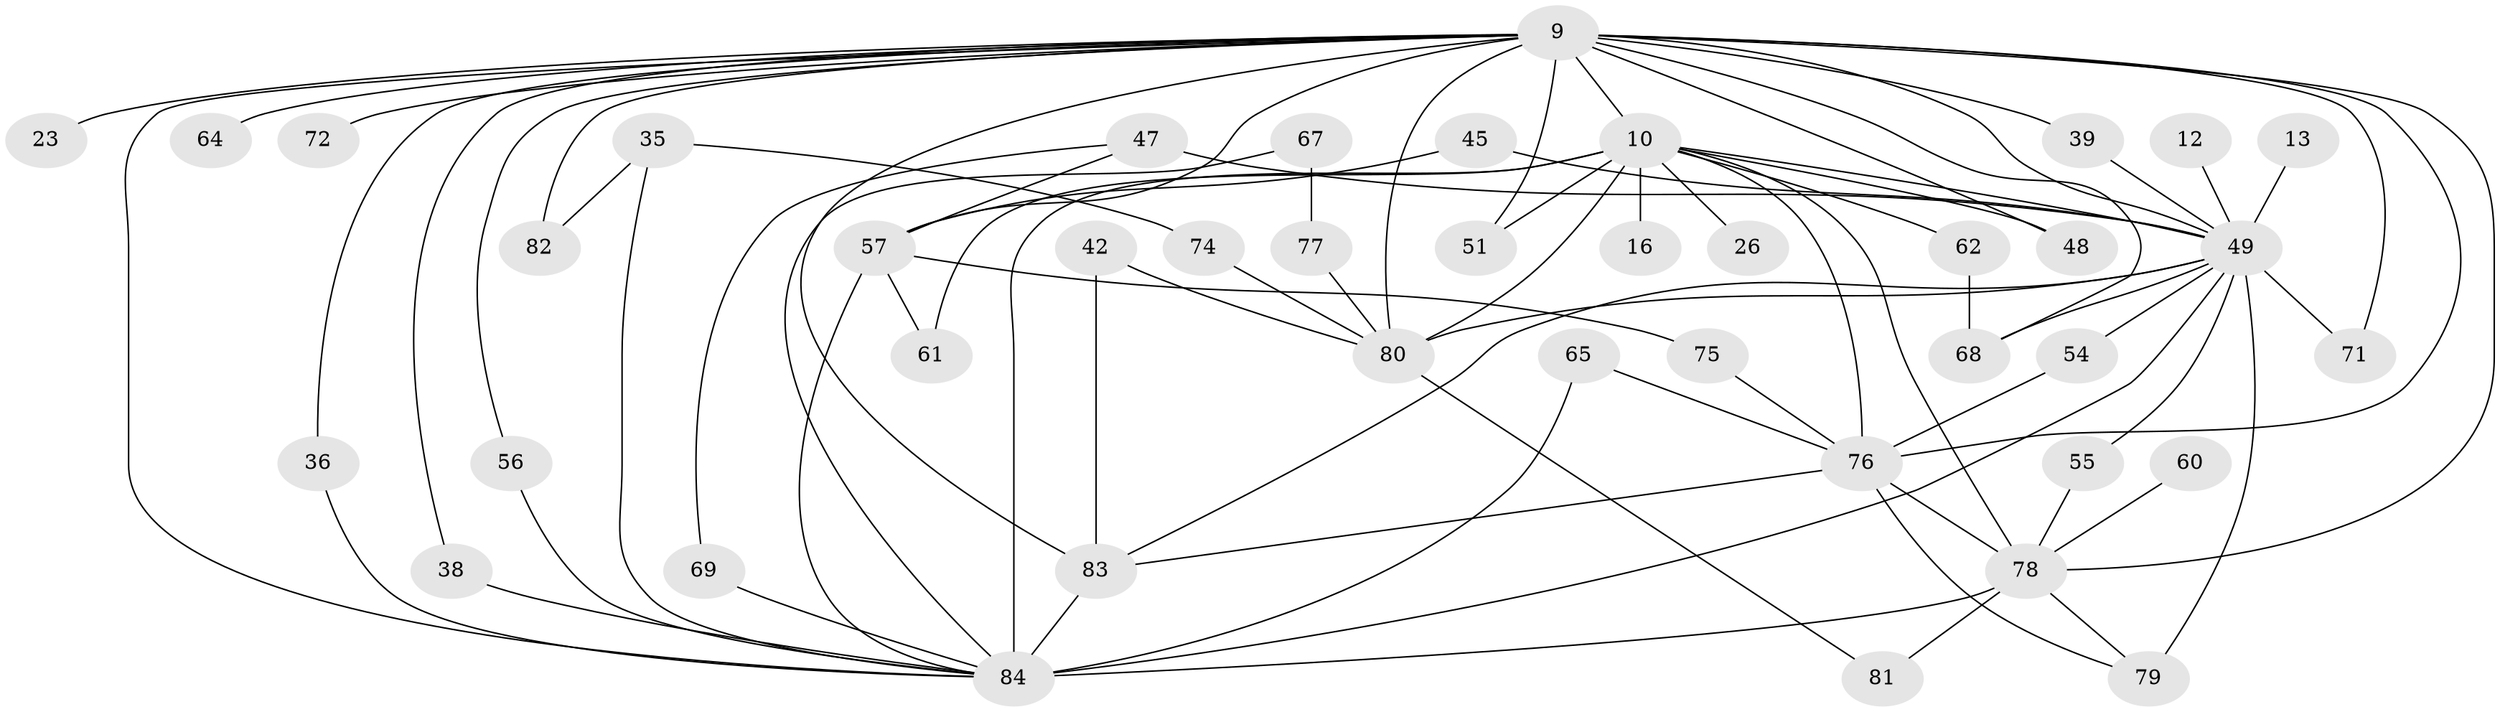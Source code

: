 // original degree distribution, {22: 0.011904761904761904, 16: 0.011904761904761904, 19: 0.011904761904761904, 12: 0.023809523809523808, 18: 0.011904761904761904, 26: 0.023809523809523808, 13: 0.023809523809523808, 10: 0.023809523809523808, 2: 0.5714285714285714, 4: 0.11904761904761904, 3: 0.14285714285714285, 9: 0.011904761904761904, 8: 0.011904761904761904}
// Generated by graph-tools (version 1.1) at 2025/45/03/09/25 04:45:22]
// undirected, 42 vertices, 78 edges
graph export_dot {
graph [start="1"]
  node [color=gray90,style=filled];
  9 [super="+6"];
  10 [super="+7+8"];
  12;
  13;
  16;
  23;
  26;
  35;
  36;
  38;
  39;
  42;
  45;
  47 [super="+37+24"];
  48;
  49 [super="+5"];
  51;
  54;
  55;
  56;
  57 [super="+50+53"];
  60;
  61;
  62;
  64;
  65;
  67;
  68 [super="+46"];
  69;
  71;
  72;
  74;
  75;
  76 [super="+31+30+59"];
  77;
  78 [super="+19+58+22"];
  79 [super="+17"];
  80 [super="+20+63+41+73"];
  81;
  82;
  83 [super="+70"];
  84 [super="+32+3"];
  9 -- 10 [weight=8];
  9 -- 23 [weight=2];
  9 -- 38;
  9 -- 48;
  9 -- 56;
  9 -- 64 [weight=2];
  9 -- 72 [weight=2];
  9 -- 76 [weight=6];
  9 -- 82;
  9 -- 83 [weight=2];
  9 -- 84 [weight=5];
  9 -- 68 [weight=2];
  9 -- 71;
  9 -- 36;
  9 -- 39;
  9 -- 51;
  9 -- 57 [weight=3];
  9 -- 80 [weight=4];
  9 -- 78;
  9 -- 49 [weight=4];
  10 -- 16 [weight=2];
  10 -- 26 [weight=2];
  10 -- 49 [weight=9];
  10 -- 80;
  10 -- 76 [weight=2];
  10 -- 78 [weight=2];
  10 -- 48;
  10 -- 51;
  10 -- 61;
  10 -- 62;
  10 -- 84 [weight=8];
  12 -- 49;
  13 -- 49 [weight=2];
  35 -- 74;
  35 -- 82;
  35 -- 84 [weight=2];
  36 -- 84;
  38 -- 84;
  39 -- 49;
  42 -- 80;
  42 -- 83;
  45 -- 57;
  45 -- 49;
  47 -- 69;
  47 -- 57;
  47 -- 49 [weight=4];
  49 -- 68;
  49 -- 71;
  49 -- 79 [weight=2];
  49 -- 80 [weight=2];
  49 -- 83 [weight=2];
  49 -- 84 [weight=5];
  49 -- 54;
  49 -- 55;
  54 -- 76;
  55 -- 78;
  56 -- 84;
  57 -- 61;
  57 -- 75;
  57 -- 84;
  60 -- 78;
  62 -- 68;
  65 -- 76;
  65 -- 84;
  67 -- 77;
  67 -- 84 [weight=2];
  69 -- 84;
  74 -- 80;
  75 -- 76;
  76 -- 78 [weight=2];
  76 -- 79;
  76 -- 83;
  77 -- 80;
  78 -- 81;
  78 -- 79;
  78 -- 84 [weight=3];
  80 -- 81;
  83 -- 84 [weight=3];
}
